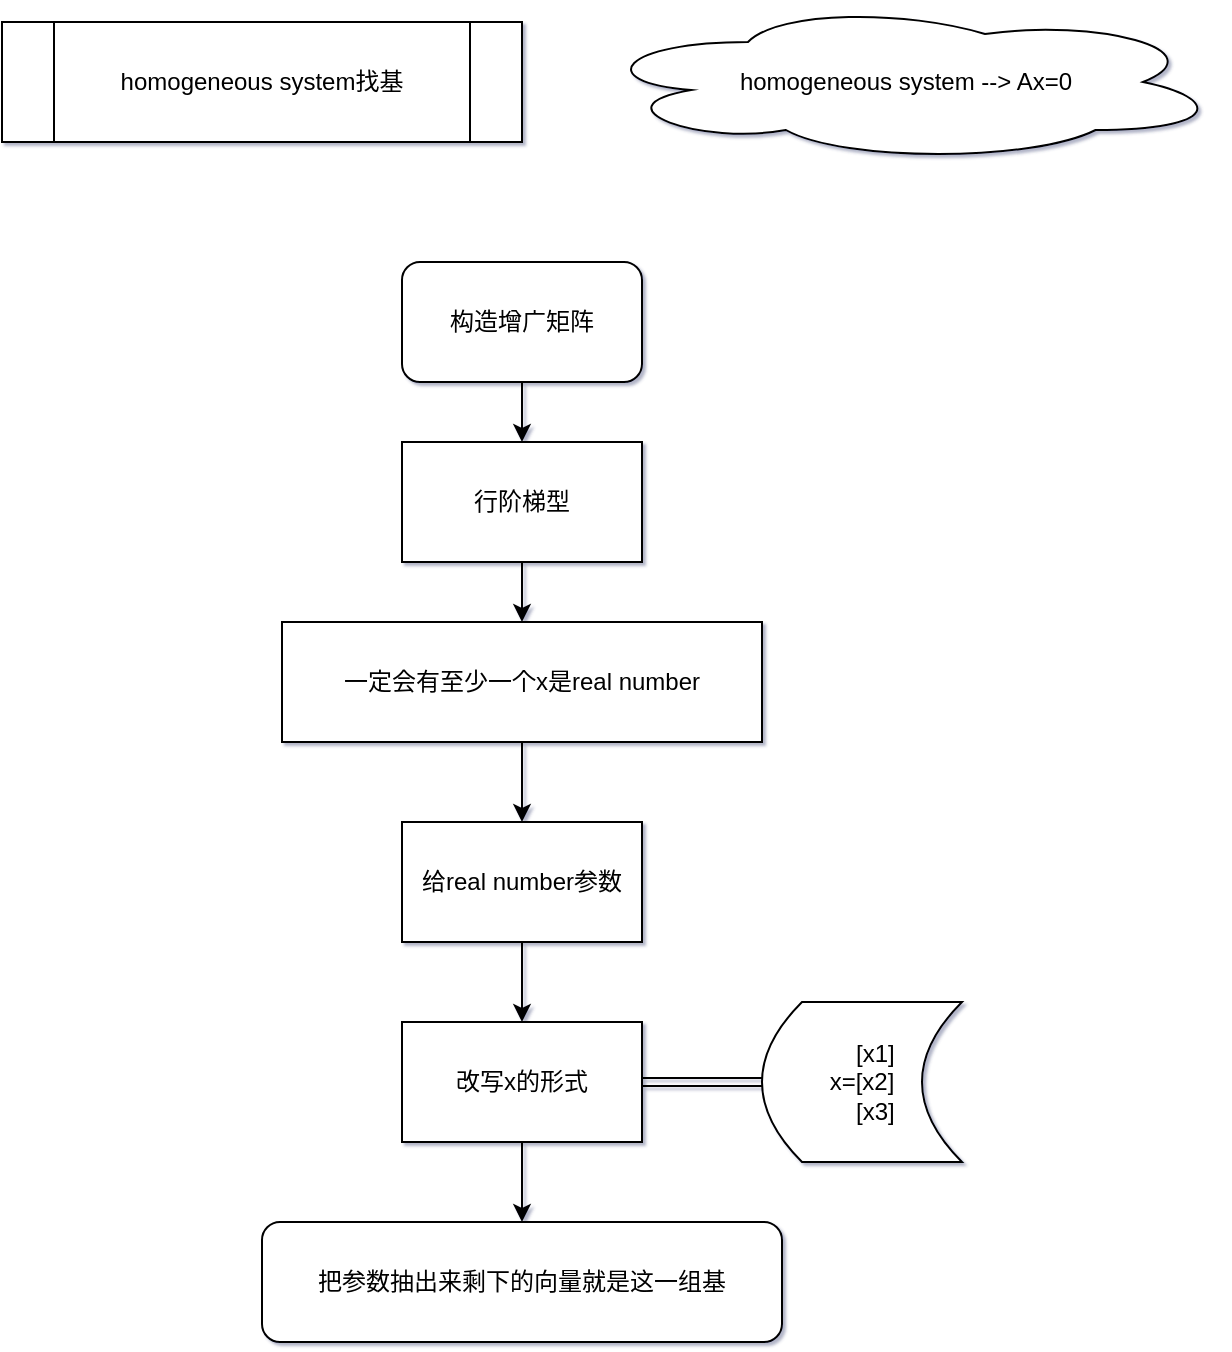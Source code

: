 <mxfile version="20.3.0" type="device"><diagram id="PjLYVCHciG_ArGyWQqC5" name="第 1 页"><mxGraphModel dx="1038" dy="649" grid="1" gridSize="10" guides="1" tooltips="1" connect="1" arrows="1" fold="1" page="1" pageScale="1" pageWidth="827" pageHeight="1169" math="0" shadow="1"><root><mxCell id="0"/><mxCell id="1" parent="0"/><mxCell id="Kd5j9Hcg92U1IAlBpQrM-1" value="homogeneous system找基" style="shape=process;whiteSpace=wrap;html=1;backgroundOutline=1;" vertex="1" parent="1"><mxGeometry x="120" y="40" width="260" height="60" as="geometry"/></mxCell><mxCell id="Kd5j9Hcg92U1IAlBpQrM-2" value="homogeneous system --&amp;gt; Ax=0" style="ellipse;shape=cloud;whiteSpace=wrap;html=1;" vertex="1" parent="1"><mxGeometry x="414" y="30" width="316" height="80" as="geometry"/></mxCell><mxCell id="Kd5j9Hcg92U1IAlBpQrM-11" style="edgeStyle=orthogonalEdgeStyle;rounded=0;orthogonalLoop=1;jettySize=auto;html=1;" edge="1" parent="1" source="Kd5j9Hcg92U1IAlBpQrM-3" target="Kd5j9Hcg92U1IAlBpQrM-4"><mxGeometry relative="1" as="geometry"/></mxCell><mxCell id="Kd5j9Hcg92U1IAlBpQrM-3" value="构造增广矩阵" style="rounded=1;whiteSpace=wrap;html=1;" vertex="1" parent="1"><mxGeometry x="320" y="160" width="120" height="60" as="geometry"/></mxCell><mxCell id="Kd5j9Hcg92U1IAlBpQrM-12" style="edgeStyle=orthogonalEdgeStyle;rounded=0;orthogonalLoop=1;jettySize=auto;html=1;entryX=0.5;entryY=0;entryDx=0;entryDy=0;" edge="1" parent="1" source="Kd5j9Hcg92U1IAlBpQrM-4" target="Kd5j9Hcg92U1IAlBpQrM-5"><mxGeometry relative="1" as="geometry"/></mxCell><mxCell id="Kd5j9Hcg92U1IAlBpQrM-4" value="行阶梯型" style="rounded=0;whiteSpace=wrap;html=1;" vertex="1" parent="1"><mxGeometry x="320" y="250" width="120" height="60" as="geometry"/></mxCell><mxCell id="Kd5j9Hcg92U1IAlBpQrM-13" style="edgeStyle=orthogonalEdgeStyle;rounded=0;orthogonalLoop=1;jettySize=auto;html=1;entryX=0.5;entryY=0;entryDx=0;entryDy=0;" edge="1" parent="1" source="Kd5j9Hcg92U1IAlBpQrM-5" target="Kd5j9Hcg92U1IAlBpQrM-6"><mxGeometry relative="1" as="geometry"/></mxCell><mxCell id="Kd5j9Hcg92U1IAlBpQrM-5" value="一定会有至少一个x是real number" style="rounded=0;whiteSpace=wrap;html=1;" vertex="1" parent="1"><mxGeometry x="260" y="340" width="240" height="60" as="geometry"/></mxCell><mxCell id="Kd5j9Hcg92U1IAlBpQrM-14" style="edgeStyle=orthogonalEdgeStyle;rounded=0;orthogonalLoop=1;jettySize=auto;html=1;entryX=0.5;entryY=0;entryDx=0;entryDy=0;" edge="1" parent="1" source="Kd5j9Hcg92U1IAlBpQrM-6" target="Kd5j9Hcg92U1IAlBpQrM-7"><mxGeometry relative="1" as="geometry"/></mxCell><mxCell id="Kd5j9Hcg92U1IAlBpQrM-6" value="给real number参数" style="rounded=0;whiteSpace=wrap;html=1;" vertex="1" parent="1"><mxGeometry x="320" y="440" width="120" height="60" as="geometry"/></mxCell><mxCell id="Kd5j9Hcg92U1IAlBpQrM-15" style="edgeStyle=orthogonalEdgeStyle;rounded=0;orthogonalLoop=1;jettySize=auto;html=1;entryX=0.5;entryY=0;entryDx=0;entryDy=0;" edge="1" parent="1" source="Kd5j9Hcg92U1IAlBpQrM-7" target="Kd5j9Hcg92U1IAlBpQrM-9"><mxGeometry relative="1" as="geometry"/></mxCell><mxCell id="Kd5j9Hcg92U1IAlBpQrM-16" style="edgeStyle=orthogonalEdgeStyle;rounded=0;orthogonalLoop=1;jettySize=auto;html=1;entryX=0;entryY=0.5;entryDx=0;entryDy=0;shape=link;" edge="1" parent="1" source="Kd5j9Hcg92U1IAlBpQrM-7" target="Kd5j9Hcg92U1IAlBpQrM-8"><mxGeometry relative="1" as="geometry"/></mxCell><mxCell id="Kd5j9Hcg92U1IAlBpQrM-7" value="改写x的形式" style="rounded=0;whiteSpace=wrap;html=1;" vertex="1" parent="1"><mxGeometry x="320" y="540" width="120" height="60" as="geometry"/></mxCell><mxCell id="Kd5j9Hcg92U1IAlBpQrM-8" value="&amp;nbsp; &amp;nbsp; [x1]&lt;br&gt;x=[x2]&lt;br&gt;&amp;nbsp; &amp;nbsp; [x3]" style="shape=dataStorage;whiteSpace=wrap;html=1;fixedSize=1;" vertex="1" parent="1"><mxGeometry x="500" y="530" width="100" height="80" as="geometry"/></mxCell><mxCell id="Kd5j9Hcg92U1IAlBpQrM-9" value="把参数抽出来剩下的向量就是这一组基" style="rounded=1;whiteSpace=wrap;html=1;fontFamily=Helvetica;fontSize=12;fontColor=default;align=center;strokeColor=default;fillColor=default;" vertex="1" parent="1"><mxGeometry x="250" y="640" width="260" height="60" as="geometry"/></mxCell></root></mxGraphModel></diagram></mxfile>
